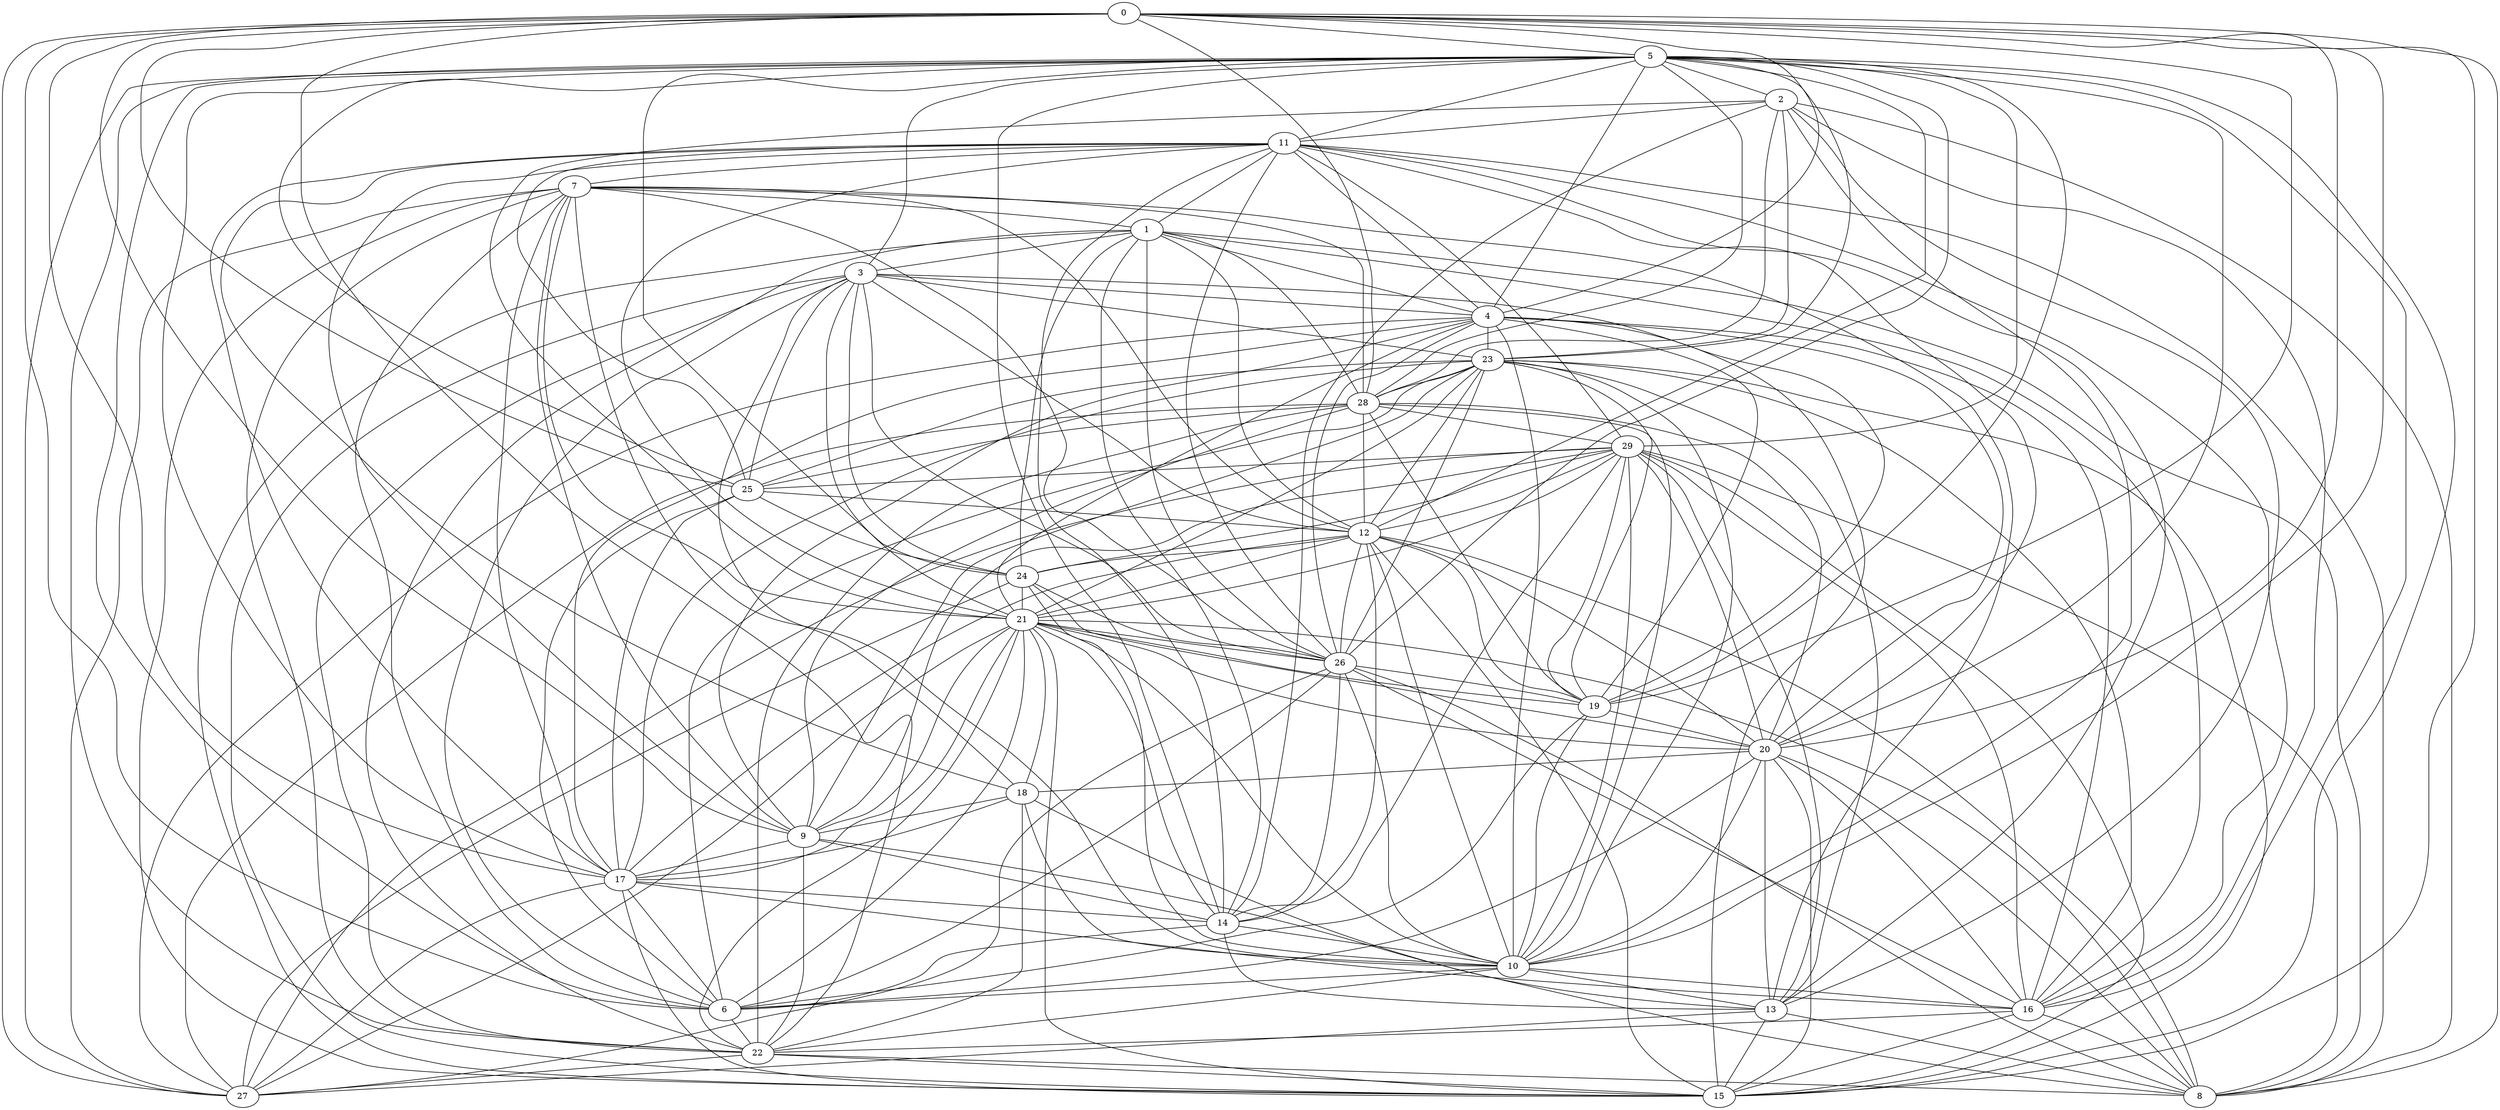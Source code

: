 graph {
	0 [label=0]
	1 [label=1]
	2 [label=2]
	3 [label=3]
	4 [label=4]
	5 [label=5]
	6 [label=6]
	7 [label=7]
	8 [label=8]
	9 [label=9]
	10 [label=10]
	11 [label=11]
	12 [label=12]
	13 [label=13]
	14 [label=14]
	15 [label=15]
	16 [label=16]
	17 [label=17]
	18 [label=18]
	19 [label=19]
	20 [label=20]
	21 [label=21]
	22 [label=22]
	23 [label=23]
	24 [label=24]
	25 [label=25]
	26 [label=26]
	27 [label=27]
	28 [label=28]
	29 [label=29]
	0 -- 5
	0 -- 9
	0 -- 17
	0 -- 19
	0 -- 28
	1 -- 3
	1 -- 4
	1 -- 11
	1 -- 16
	1 -- 22
	1 -- 24
	2 -- 11
	2 -- 13
	2 -- 14
	2 -- 21
	2 -- 23
	2 -- 28
	3 -- 4
	3 -- 5
	3 -- 12
	3 -- 15
	3 -- 18
	3 -- 19
	3 -- 22
	3 -- 23
	3 -- 24
	3 -- 25
	4 -- 0
	4 -- 5
	4 -- 11
	4 -- 16
	4 -- 17
	4 -- 19
	4 -- 23
	5 -- 2
	5 -- 11
	5 -- 14
	5 -- 15
	5 -- 16
	5 -- 20
	5 -- 22
	5 -- 25
	5 -- 26
	6 -- 0
	6 -- 3
	6 -- 5
	6 -- 17
	6 -- 20
	6 -- 21
	6 -- 22
	6 -- 23
	6 -- 26
	7 -- 1
	7 -- 6
	7 -- 9
	7 -- 12
	7 -- 15
	7 -- 21
	7 -- 22
	7 -- 26
	7 -- 27
	7 -- 28
	8 -- 0
	8 -- 1
	8 -- 2
	8 -- 12
	8 -- 20
	8 -- 21
	8 -- 29
	9 -- 4
	9 -- 8
	9 -- 14
	9 -- 17
	9 -- 21
	9 -- 23
	9 -- 29
	10 -- 0
	10 -- 2
	10 -- 4
	10 -- 6
	10 -- 7
	10 -- 13
	10 -- 16
	10 -- 18
	10 -- 19
	10 -- 20
	10 -- 22
	10 -- 23
	10 -- 24
	10 -- 26
	10 -- 29
	11 -- 7
	11 -- 8
	11 -- 9
	11 -- 14
	11 -- 17
	11 -- 18
	11 -- 20
	11 -- 29
	12 -- 1
	12 -- 5
	12 -- 10
	12 -- 14
	12 -- 17
	12 -- 21
	12 -- 24
	12 -- 29
	13 -- 7
	13 -- 8
	13 -- 11
	13 -- 15
	13 -- 23
	13 -- 27
	13 -- 29
	14 -- 1
	14 -- 6
	14 -- 10
	14 -- 13
	14 -- 21
	15 -- 0
	15 -- 1
	15 -- 4
	15 -- 12
	15 -- 17
	15 -- 23
	15 -- 29
	16 -- 2
	16 -- 8
	16 -- 11
	16 -- 15
	16 -- 17
	16 -- 22
	16 -- 29
	17 -- 5
	17 -- 7
	17 -- 14
	17 -- 23
	17 -- 25
	17 -- 27
	18 -- 9
	18 -- 13
	18 -- 17
	18 -- 22
	19 -- 5
	19 -- 6
	19 -- 12
	19 -- 20
	19 -- 28
	20 -- 0
	20 -- 4
	20 -- 12
	20 -- 13
	20 -- 15
	20 -- 16
	20 -- 18
	20 -- 21
	20 -- 24
	20 -- 28
	20 -- 29
	21 -- 3
	21 -- 4
	21 -- 10
	21 -- 11
	21 -- 15
	21 -- 17
	21 -- 18
	21 -- 19
	21 -- 26
	21 -- 29
	22 -- 0
	22 -- 8
	22 -- 9
	22 -- 15
	22 -- 21
	22 -- 27
	22 -- 28
	23 -- 5
	23 -- 12
	23 -- 16
	23 -- 19
	23 -- 21
	23 -- 26
	23 -- 28
	24 -- 5
	24 -- 21
	24 -- 25
	24 -- 29
	25 -- 0
	25 -- 6
	25 -- 11
	25 -- 12
	25 -- 23
	25 -- 28
	26 -- 1
	26 -- 3
	26 -- 4
	26 -- 8
	26 -- 11
	26 -- 12
	26 -- 14
	26 -- 16
	26 -- 19
	26 -- 24
	27 -- 0
	27 -- 4
	27 -- 5
	27 -- 21
	27 -- 24
	27 -- 26
	27 -- 29
	28 -- 1
	28 -- 5
	28 -- 9
	28 -- 10
	28 -- 12
	28 -- 27
	28 -- 29
	29 -- 5
	29 -- 14
	29 -- 19
	29 -- 25
}
